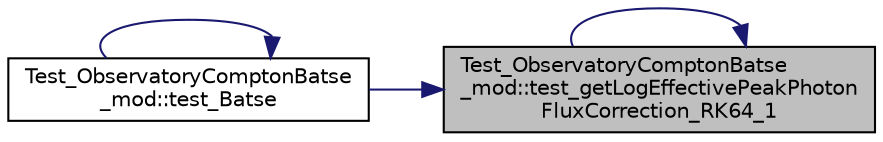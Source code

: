 digraph "Test_ObservatoryComptonBatse_mod::test_getLogEffectivePeakPhotonFluxCorrection_RK64_1"
{
 // LATEX_PDF_SIZE
  edge [fontname="Helvetica",fontsize="10",labelfontname="Helvetica",labelfontsize="10"];
  node [fontname="Helvetica",fontsize="10",shape=record];
  rankdir="RL";
  Node1 [label="Test_ObservatoryComptonBatse\l_mod::test_getLogEffectivePeakPhoton\lFluxCorrection_RK64_1",height=0.2,width=0.4,color="black", fillcolor="grey75", style="filled", fontcolor="black",tooltip=" "];
  Node1 -> Node2 [dir="back",color="midnightblue",fontsize="10",style="solid",fontname="Helvetica"];
  Node2 [label="Test_ObservatoryComptonBatse\l_mod::test_Batse",height=0.2,width=0.4,color="black", fillcolor="white", style="filled",URL="$namespaceTest__ObservatoryComptonBatse__mod.html#af8004382b43f17f820cffeae470f6216",tooltip=" "];
  Node2 -> Node2 [dir="back",color="midnightblue",fontsize="10",style="solid",fontname="Helvetica"];
  Node1 -> Node1 [dir="back",color="midnightblue",fontsize="10",style="solid",fontname="Helvetica"];
}
